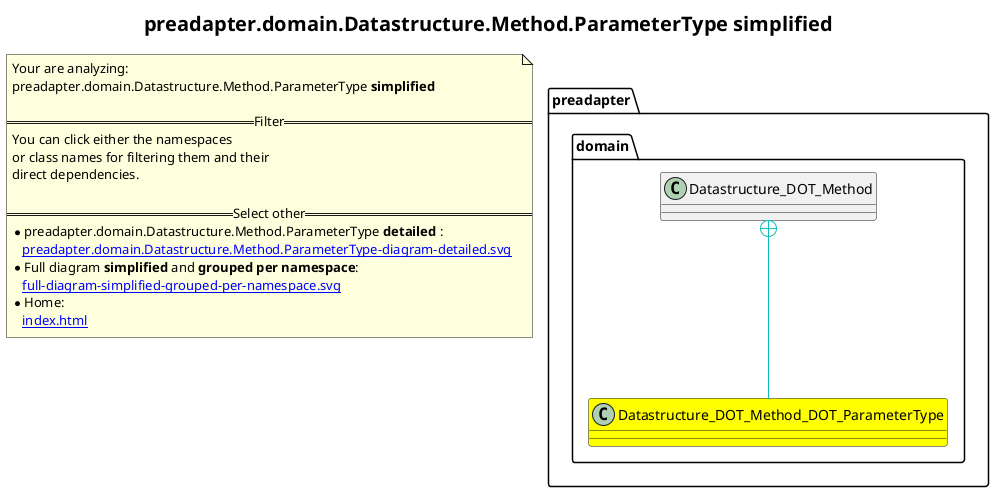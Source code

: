 @startuml
skinparam linetype ortho
title <size:20>preadapter.domain.Datastructure.Method.ParameterType **simplified** </size>
note "Your are analyzing:\npreadapter.domain.Datastructure.Method.ParameterType **simplified** \n\n==Filter==\nYou can click either the namespaces \nor class names for filtering them and their\ndirect dependencies.\n\n==Select other==\n* preadapter.domain.Datastructure.Method.ParameterType **detailed** :\n   [[preadapter.domain.Datastructure.Method.ParameterType-diagram-detailed.svg]]\n* Full diagram **simplified** and **grouped per namespace**:\n   [[full-diagram-simplified-grouped-per-namespace.svg]]\n* Home:\n   [[index.html]]" as FloatingNote
  class preadapter.domain.Datastructure_DOT_Method_DOT_ParameterType [[preadapter.domain.Datastructure.Method.ParameterType-diagram-simplified.svg]] #yellow {
  }
  class preadapter.domain.Datastructure_DOT_Method [[preadapter.domain.Datastructure.Method-diagram-simplified.svg]]  {
  }
 ' *************************************** 
 ' *************************************** 
 ' *************************************** 
' Class relations extracted from namespace:
' preadapter.domain
preadapter.domain.Datastructure_DOT_Method +-[#10BBBB]- preadapter.domain.Datastructure_DOT_Method_DOT_ParameterType 
@enduml